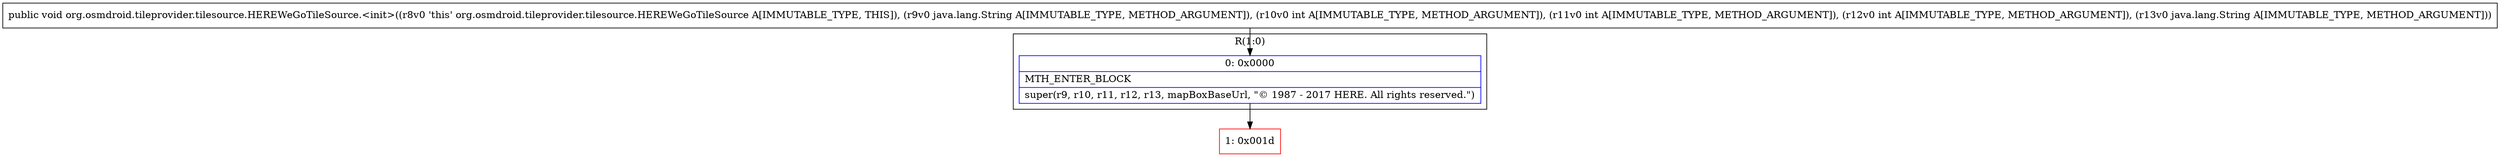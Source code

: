 digraph "CFG fororg.osmdroid.tileprovider.tilesource.HEREWeGoTileSource.\<init\>(Ljava\/lang\/String;IIILjava\/lang\/String;)V" {
subgraph cluster_Region_1059042534 {
label = "R(1:0)";
node [shape=record,color=blue];
Node_0 [shape=record,label="{0\:\ 0x0000|MTH_ENTER_BLOCK\l|super(r9, r10, r11, r12, r13, mapBoxBaseUrl, \"© 1987 \- 2017 HERE. All rights reserved.\")\l}"];
}
Node_1 [shape=record,color=red,label="{1\:\ 0x001d}"];
MethodNode[shape=record,label="{public void org.osmdroid.tileprovider.tilesource.HEREWeGoTileSource.\<init\>((r8v0 'this' org.osmdroid.tileprovider.tilesource.HEREWeGoTileSource A[IMMUTABLE_TYPE, THIS]), (r9v0 java.lang.String A[IMMUTABLE_TYPE, METHOD_ARGUMENT]), (r10v0 int A[IMMUTABLE_TYPE, METHOD_ARGUMENT]), (r11v0 int A[IMMUTABLE_TYPE, METHOD_ARGUMENT]), (r12v0 int A[IMMUTABLE_TYPE, METHOD_ARGUMENT]), (r13v0 java.lang.String A[IMMUTABLE_TYPE, METHOD_ARGUMENT])) }"];
MethodNode -> Node_0;
Node_0 -> Node_1;
}


